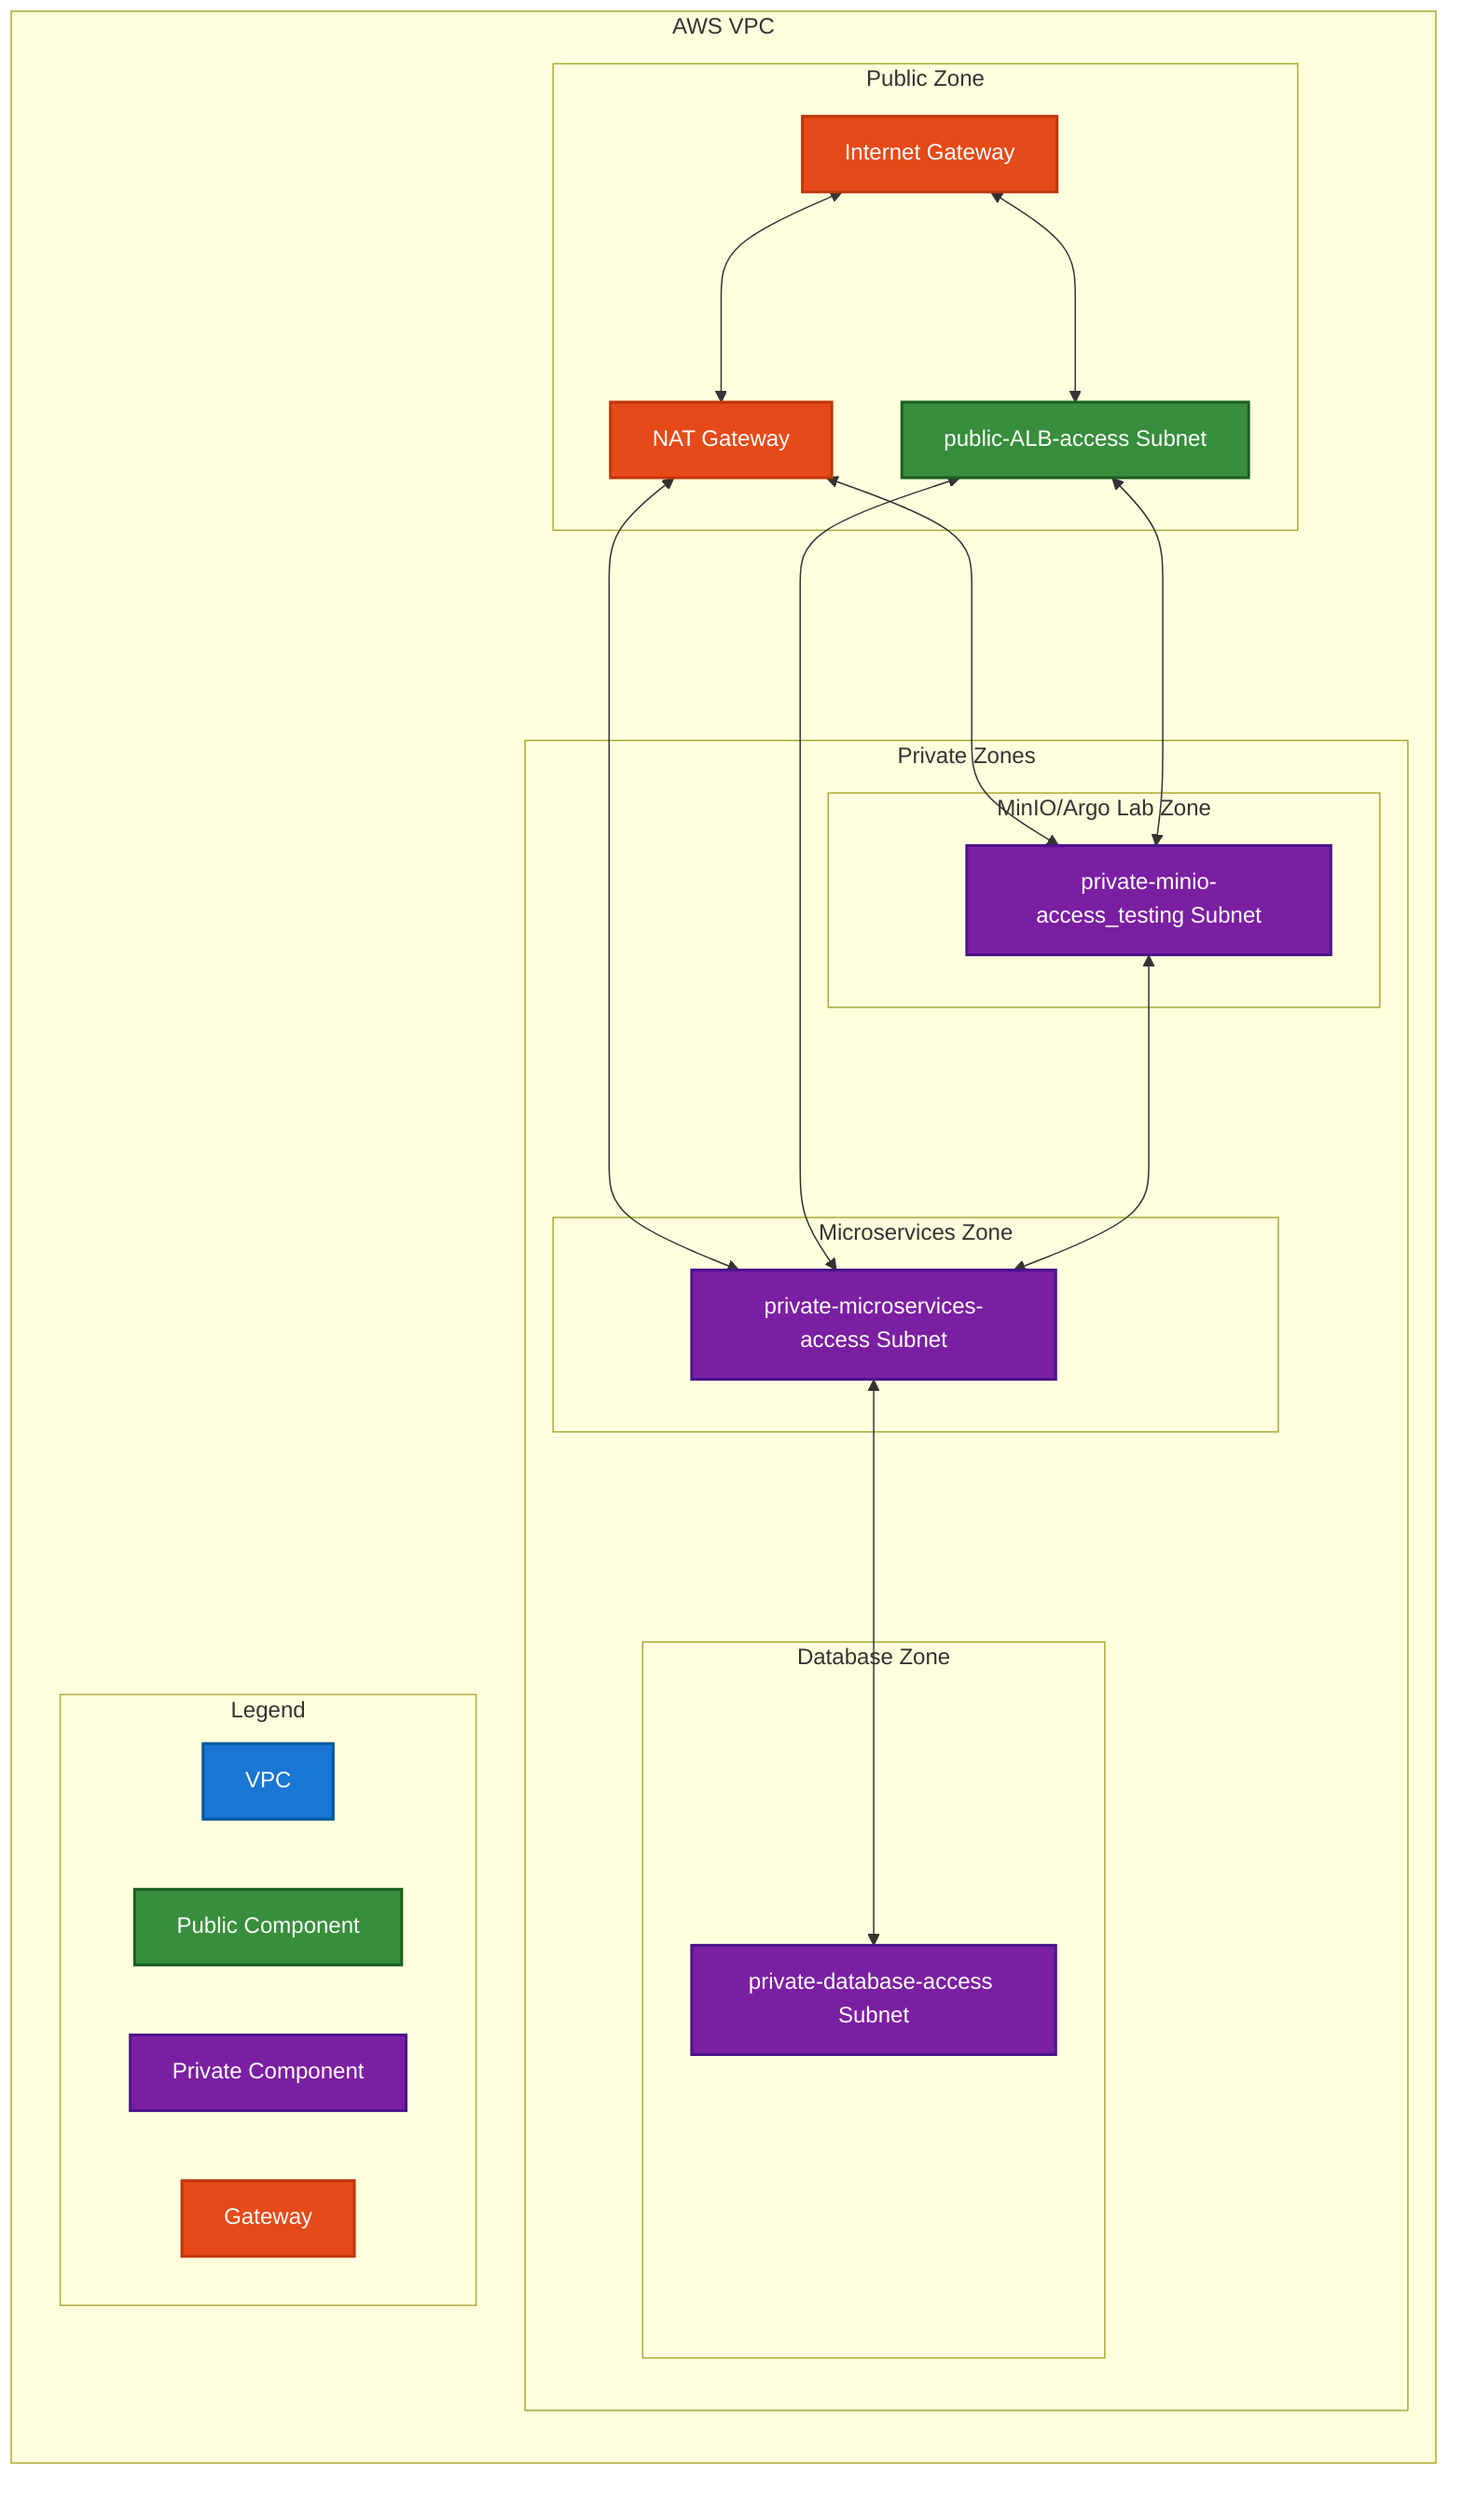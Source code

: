 flowchart TD
    classDef vpc fill:#1976d2,stroke:#01579b,stroke-width:2px,color:#ffffff
    classDef public fill:#388e3c,stroke:#1b5e20,stroke-width:2px,color:#ffffff
    classDef private fill:#7b1fa2,stroke:#4a148c,stroke-width:2px,color:#ffffff
    classDef gateway fill:#e64a19,stroke:#bf360c,stroke-width:2px,color:#ffffff
    
    subgraph VPC["AWS VPC"]
        direction TB
        
        subgraph Public["Public Zone"]
            IGW["Internet Gateway"]:::gateway
            ALBSN["public-ALB-access Subnet"]:::public
            NATGW["NAT Gateway"]:::gateway
        end
        
        subgraph Private["Private Zones"]
            subgraph MinioZone["MinIO/Argo Lab Zone"]
                MINIOSN["private-minio-access_testing Subnet"]:::private
            end
            
            subgraph DBZone["Database Zone"]
                DBSN["private-database-access Subnet"]:::private
            end
            
            subgraph MSZone["Microservices Zone"]
                MSSN["private-microservices-access Subnet"]:::private
            end

        end
            %% Legend
    subgraph Legend["Legend"]
        L1[VPC]:::vpc
        L2[Public Component]:::public
        L3[Private Component]:::private
        L4[Gateway]:::gateway
    end
    end
    
    %% Connections
    IGW <---> ALBSN
    IGW <---> NATGW
    NATGW <---> MINIOSN
    NATGW <---> MSSN
    MSSN <---> DBSN
    ALBSN <---> MINIOSN
    ALBSN <---> MSSN
    MINIOSN <---> MSSN